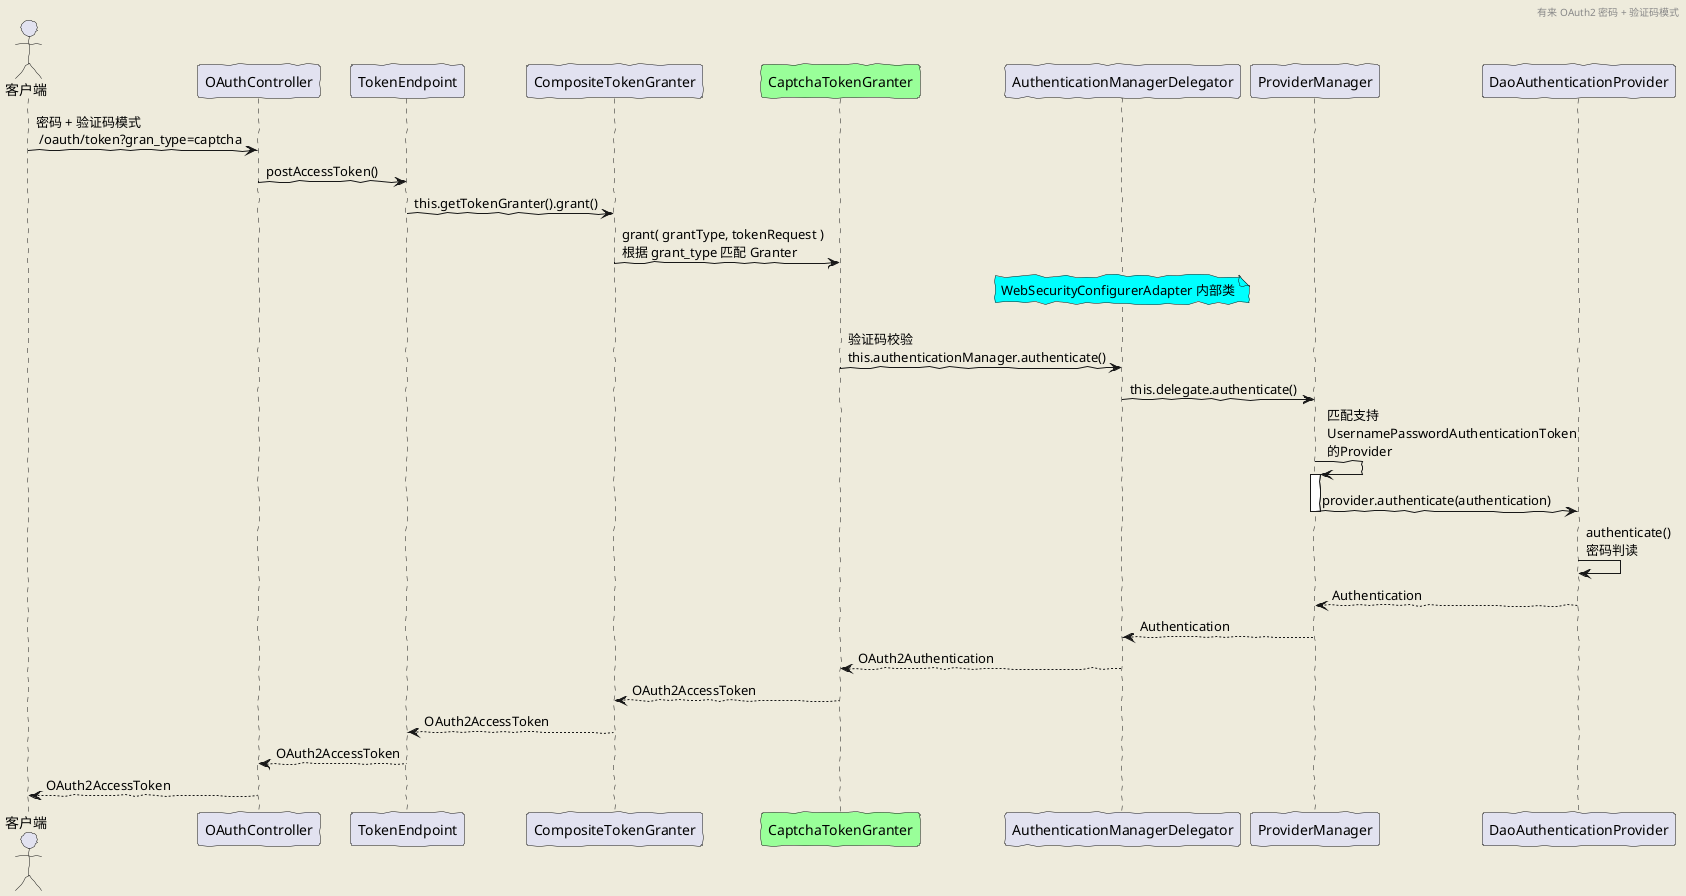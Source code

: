 ` 有来 OAuth2 密码 + 验证码模式
@startuml
'https://plantuml.com/sequence-diagram
skinparam backgroundColor #EEEBDC
skinparam handwritten true

header 有来 OAuth2 密码 + 验证码模式

actor 客户端


客户端 -> OAuthController:密码 + 验证码模式 \n /oauth/token?gran_type=captcha
OAuthController -> TokenEndpoint: postAccessToken()
TokenEndpoint -> CompositeTokenGranter: this.getTokenGranter().grant()
participant CaptchaTokenGranter #99FF99
CompositeTokenGranter->CaptchaTokenGranter: grant( grantType, tokenRequest )\n根据 grant_type 匹配 Granter
note over of AuthenticationManagerDelegator #aqua
WebSecurityConfigurerAdapter 内部类
end note
CaptchaTokenGranter-> AuthenticationManagerDelegator: \n验证码校验\nthis.authenticationManager.authenticate()
AuthenticationManagerDelegator -> ProviderManager: this.delegate.authenticate()
ProviderManager -> ProviderManager: 匹配支持\nUsernamePasswordAuthenticationToken\n的Provider
activate ProviderManager
ProviderManager -> DaoAuthenticationProvider: provider.authenticate(authentication)
deactivate ProviderManager
DaoAuthenticationProvider -> DaoAuthenticationProvider:authenticate()\n密码判读
ProviderManager <-- DaoAuthenticationProvider: Authentication
AuthenticationManagerDelegator <-- ProviderManager: Authentication
CaptchaTokenGranter <-- AuthenticationManagerDelegator: OAuth2Authentication
CompositeTokenGranter <-- CaptchaTokenGranter: OAuth2AccessToken
TokenEndpoint <-- CompositeTokenGranter:OAuth2AccessToken
OAuthController <-- TokenEndpoint:OAuth2AccessToken
客户端 <-- OAuthController: OAuth2AccessToken
@enduml